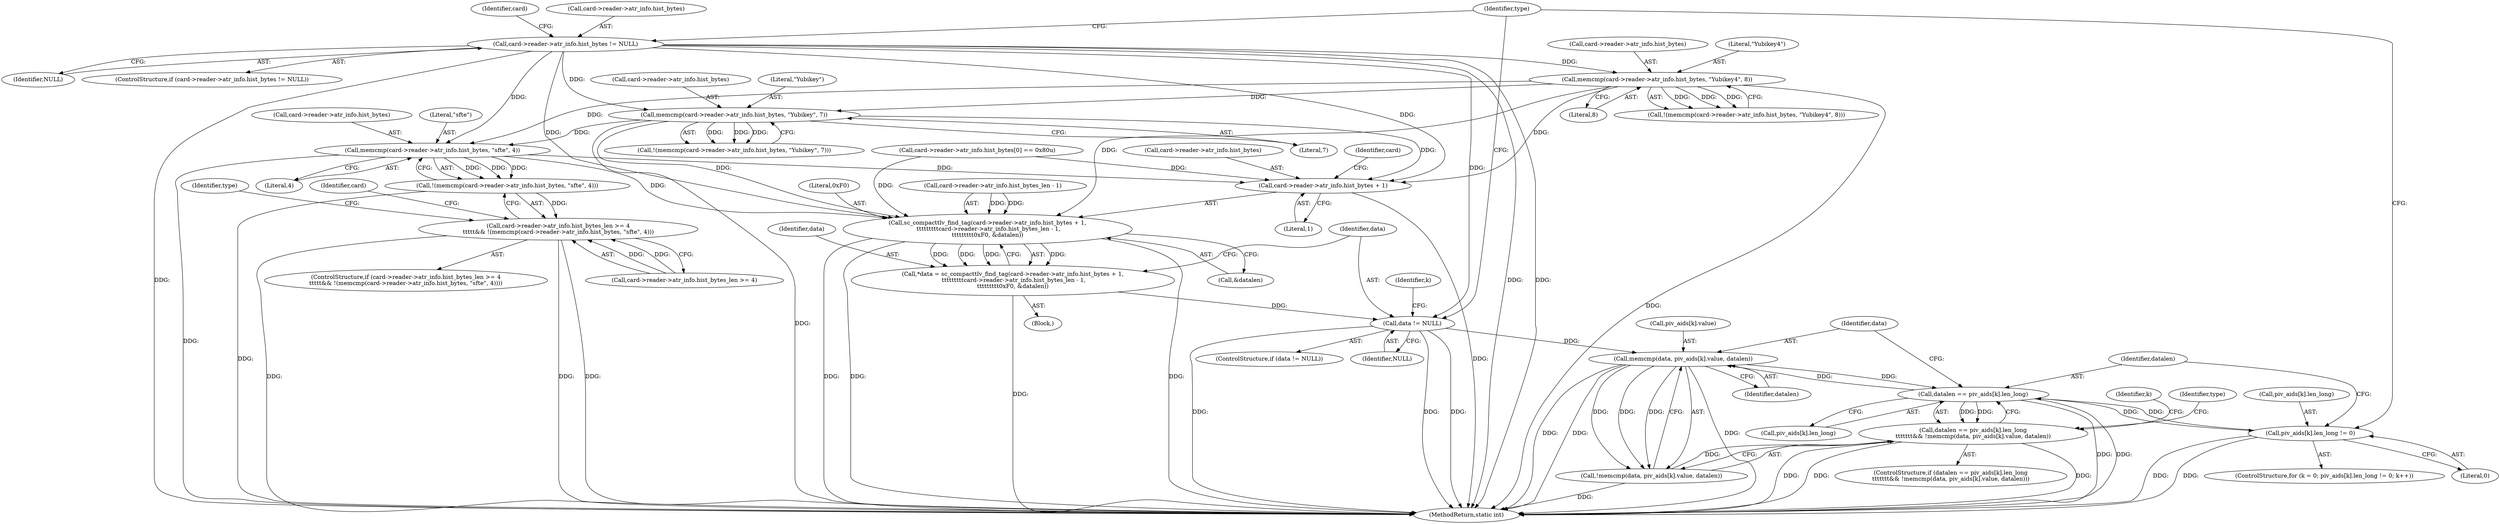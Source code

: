 digraph "0_OpenSC_8fe377e93b4b56060e5bbfb6f3142ceaeca744fa_15@API" {
"1000247" [label="(Call,memcmp(card->reader->atr_info.hist_bytes, \"sfte\", 4))"];
"1000171" [label="(Call,card->reader->atr_info.hist_bytes != NULL)"];
"1000220" [label="(Call,memcmp(card->reader->atr_info.hist_bytes, \"Yubikey\", 7))"];
"1000193" [label="(Call,memcmp(card->reader->atr_info.hist_bytes, \"Yubikey4\", 8))"];
"1000246" [label="(Call,!(memcmp(card->reader->atr_info.hist_bytes, \"sfte\", 4)))"];
"1000236" [label="(Call,card->reader->atr_info.hist_bytes_len >= 4\n\t\t\t\t\t&& !(memcmp(card->reader->atr_info.hist_bytes, \"sfte\", 4)))"];
"1000289" [label="(Call,sc_compacttlv_find_tag(card->reader->atr_info.hist_bytes + 1,\n \t\t\t\t\t\t\t\t\tcard->reader->atr_info.hist_bytes_len - 1,\n\t\t\t\t\t\t\t\t\t0xF0, &datalen))"];
"1000287" [label="(Call,*data = sc_compacttlv_find_tag(card->reader->atr_info.hist_bytes + 1,\n \t\t\t\t\t\t\t\t\tcard->reader->atr_info.hist_bytes_len - 1,\n\t\t\t\t\t\t\t\t\t0xF0, &datalen))"];
"1000312" [label="(Call,data != NULL)"];
"1000341" [label="(Call,memcmp(data, piv_aids[k].value, datalen))"];
"1000333" [label="(Call,datalen == piv_aids[k].len_long)"];
"1000321" [label="(Call,piv_aids[k].len_long != 0)"];
"1000332" [label="(Call,datalen == piv_aids[k].len_long\n\t\t\t\t\t\t\t&& !memcmp(data, piv_aids[k].value, datalen))"];
"1000340" [label="(Call,!memcmp(data, piv_aids[k].value, datalen))"];
"1000290" [label="(Call,card->reader->atr_info.hist_bytes + 1)"];
"1000187" [label="(Identifier,card)"];
"1000219" [label="(Call,!(memcmp(card->reader->atr_info.hist_bytes, \"Yubikey\", 7)))"];
"1000322" [label="(Call,piv_aids[k].len_long)"];
"1000235" [label="(ControlStructure,if (card->reader->atr_info.hist_bytes_len >= 4\n\t\t\t\t\t&& !(memcmp(card->reader->atr_info.hist_bytes, \"sfte\", 4))))"];
"1000299" [label="(Call,card->reader->atr_info.hist_bytes_len - 1)"];
"1000335" [label="(Call,piv_aids[k].len_long)"];
"1000321" [label="(Call,piv_aids[k].len_long != 0)"];
"1000221" [label="(Call,card->reader->atr_info.hist_bytes)"];
"1000248" [label="(Call,card->reader->atr_info.hist_bytes)"];
"1000309" [label="(Call,&datalen)"];
"1000259" [label="(Identifier,type)"];
"1000287" [label="(Call,*data = sc_compacttlv_find_tag(card->reader->atr_info.hist_bytes + 1,\n \t\t\t\t\t\t\t\t\tcard->reader->atr_info.hist_bytes_len - 1,\n\t\t\t\t\t\t\t\t\t0xF0, &datalen))"];
"1000291" [label="(Call,card->reader->atr_info.hist_bytes)"];
"1000329" [label="(Identifier,k)"];
"1000220" [label="(Call,memcmp(card->reader->atr_info.hist_bytes, \"Yubikey\", 7))"];
"1000319" [label="(Identifier,k)"];
"1000343" [label="(Call,piv_aids[k].value)"];
"1000237" [label="(Call,card->reader->atr_info.hist_bytes_len >= 4)"];
"1000246" [label="(Call,!(memcmp(card->reader->atr_info.hist_bytes, \"sfte\", 4)))"];
"1000202" [label="(Literal,8)"];
"1000228" [label="(Literal,\"Yubikey\")"];
"1000171" [label="(Call,card->reader->atr_info.hist_bytes != NULL)"];
"1000289" [label="(Call,sc_compacttlv_find_tag(card->reader->atr_info.hist_bytes + 1,\n \t\t\t\t\t\t\t\t\tcard->reader->atr_info.hist_bytes_len - 1,\n\t\t\t\t\t\t\t\t\t0xF0, &datalen))"];
"1000179" [label="(Identifier,NULL)"];
"1000172" [label="(Call,card->reader->atr_info.hist_bytes)"];
"1000229" [label="(Literal,7)"];
"1000356" [label="(Identifier,type)"];
"1000290" [label="(Call,card->reader->atr_info.hist_bytes + 1)"];
"1000192" [label="(Call,!(memcmp(card->reader->atr_info.hist_bytes, \"Yubikey4\", 8)))"];
"1000342" [label="(Identifier,data)"];
"1000201" [label="(Literal,\"Yubikey4\")"];
"1000348" [label="(Identifier,datalen)"];
"1000332" [label="(Call,datalen == piv_aids[k].len_long\n\t\t\t\t\t\t\t&& !memcmp(data, piv_aids[k].value, datalen))"];
"1000288" [label="(Identifier,data)"];
"1000194" [label="(Call,card->reader->atr_info.hist_bytes)"];
"1000331" [label="(ControlStructure,if (datalen == piv_aids[k].len_long\n\t\t\t\t\t\t\t&& !memcmp(data, piv_aids[k].value, datalen)))"];
"1000170" [label="(ControlStructure,if (card->reader->atr_info.hist_bytes != NULL))"];
"1000313" [label="(Identifier,data)"];
"1000303" [label="(Identifier,card)"];
"1000311" [label="(ControlStructure,if (data != NULL))"];
"1000341" [label="(Call,memcmp(data, piv_aids[k].value, datalen))"];
"1000351" [label="(Identifier,type)"];
"1000256" [label="(Literal,4)"];
"1000334" [label="(Identifier,datalen)"];
"1000273" [label="(Call,card->reader->atr_info.hist_bytes[0] == 0x80u)"];
"1000255" [label="(Literal,\"sfte\")"];
"1000236" [label="(Call,card->reader->atr_info.hist_bytes_len >= 4\n\t\t\t\t\t&& !(memcmp(card->reader->atr_info.hist_bytes, \"sfte\", 4)))"];
"1000314" [label="(Identifier,NULL)"];
"1000333" [label="(Call,datalen == piv_aids[k].len_long)"];
"1000526" [label="(MethodReturn,static int)"];
"1000340" [label="(Call,!memcmp(data, piv_aids[k].value, datalen))"];
"1000317" [label="(ControlStructure,for (k = 0; piv_aids[k].len_long != 0; k++))"];
"1000327" [label="(Literal,0)"];
"1000298" [label="(Literal,1)"];
"1000247" [label="(Call,memcmp(card->reader->atr_info.hist_bytes, \"sfte\", 4))"];
"1000308" [label="(Literal,0xF0)"];
"1000312" [label="(Call,data != NULL)"];
"1000284" [label="(Block,)"];
"1000268" [label="(Identifier,card)"];
"1000193" [label="(Call,memcmp(card->reader->atr_info.hist_bytes, \"Yubikey4\", 8))"];
"1000247" -> "1000246"  [label="AST: "];
"1000247" -> "1000256"  [label="CFG: "];
"1000248" -> "1000247"  [label="AST: "];
"1000255" -> "1000247"  [label="AST: "];
"1000256" -> "1000247"  [label="AST: "];
"1000246" -> "1000247"  [label="CFG: "];
"1000247" -> "1000526"  [label="DDG: "];
"1000247" -> "1000246"  [label="DDG: "];
"1000247" -> "1000246"  [label="DDG: "];
"1000247" -> "1000246"  [label="DDG: "];
"1000171" -> "1000247"  [label="DDG: "];
"1000220" -> "1000247"  [label="DDG: "];
"1000193" -> "1000247"  [label="DDG: "];
"1000247" -> "1000289"  [label="DDG: "];
"1000247" -> "1000290"  [label="DDG: "];
"1000171" -> "1000170"  [label="AST: "];
"1000171" -> "1000179"  [label="CFG: "];
"1000172" -> "1000171"  [label="AST: "];
"1000179" -> "1000171"  [label="AST: "];
"1000187" -> "1000171"  [label="CFG: "];
"1000356" -> "1000171"  [label="CFG: "];
"1000171" -> "1000526"  [label="DDG: "];
"1000171" -> "1000526"  [label="DDG: "];
"1000171" -> "1000526"  [label="DDG: "];
"1000171" -> "1000193"  [label="DDG: "];
"1000171" -> "1000220"  [label="DDG: "];
"1000171" -> "1000289"  [label="DDG: "];
"1000171" -> "1000290"  [label="DDG: "];
"1000171" -> "1000312"  [label="DDG: "];
"1000220" -> "1000219"  [label="AST: "];
"1000220" -> "1000229"  [label="CFG: "];
"1000221" -> "1000220"  [label="AST: "];
"1000228" -> "1000220"  [label="AST: "];
"1000229" -> "1000220"  [label="AST: "];
"1000219" -> "1000220"  [label="CFG: "];
"1000220" -> "1000526"  [label="DDG: "];
"1000220" -> "1000219"  [label="DDG: "];
"1000220" -> "1000219"  [label="DDG: "];
"1000220" -> "1000219"  [label="DDG: "];
"1000193" -> "1000220"  [label="DDG: "];
"1000220" -> "1000289"  [label="DDG: "];
"1000220" -> "1000290"  [label="DDG: "];
"1000193" -> "1000192"  [label="AST: "];
"1000193" -> "1000202"  [label="CFG: "];
"1000194" -> "1000193"  [label="AST: "];
"1000201" -> "1000193"  [label="AST: "];
"1000202" -> "1000193"  [label="AST: "];
"1000192" -> "1000193"  [label="CFG: "];
"1000193" -> "1000526"  [label="DDG: "];
"1000193" -> "1000192"  [label="DDG: "];
"1000193" -> "1000192"  [label="DDG: "];
"1000193" -> "1000192"  [label="DDG: "];
"1000193" -> "1000289"  [label="DDG: "];
"1000193" -> "1000290"  [label="DDG: "];
"1000246" -> "1000236"  [label="AST: "];
"1000236" -> "1000246"  [label="CFG: "];
"1000246" -> "1000526"  [label="DDG: "];
"1000246" -> "1000236"  [label="DDG: "];
"1000236" -> "1000235"  [label="AST: "];
"1000236" -> "1000237"  [label="CFG: "];
"1000237" -> "1000236"  [label="AST: "];
"1000259" -> "1000236"  [label="CFG: "];
"1000268" -> "1000236"  [label="CFG: "];
"1000236" -> "1000526"  [label="DDG: "];
"1000236" -> "1000526"  [label="DDG: "];
"1000236" -> "1000526"  [label="DDG: "];
"1000237" -> "1000236"  [label="DDG: "];
"1000237" -> "1000236"  [label="DDG: "];
"1000289" -> "1000287"  [label="AST: "];
"1000289" -> "1000309"  [label="CFG: "];
"1000290" -> "1000289"  [label="AST: "];
"1000299" -> "1000289"  [label="AST: "];
"1000308" -> "1000289"  [label="AST: "];
"1000309" -> "1000289"  [label="AST: "];
"1000287" -> "1000289"  [label="CFG: "];
"1000289" -> "1000526"  [label="DDG: "];
"1000289" -> "1000526"  [label="DDG: "];
"1000289" -> "1000526"  [label="DDG: "];
"1000289" -> "1000287"  [label="DDG: "];
"1000289" -> "1000287"  [label="DDG: "];
"1000289" -> "1000287"  [label="DDG: "];
"1000289" -> "1000287"  [label="DDG: "];
"1000273" -> "1000289"  [label="DDG: "];
"1000299" -> "1000289"  [label="DDG: "];
"1000299" -> "1000289"  [label="DDG: "];
"1000287" -> "1000284"  [label="AST: "];
"1000288" -> "1000287"  [label="AST: "];
"1000313" -> "1000287"  [label="CFG: "];
"1000287" -> "1000526"  [label="DDG: "];
"1000287" -> "1000312"  [label="DDG: "];
"1000312" -> "1000311"  [label="AST: "];
"1000312" -> "1000314"  [label="CFG: "];
"1000313" -> "1000312"  [label="AST: "];
"1000314" -> "1000312"  [label="AST: "];
"1000319" -> "1000312"  [label="CFG: "];
"1000356" -> "1000312"  [label="CFG: "];
"1000312" -> "1000526"  [label="DDG: "];
"1000312" -> "1000526"  [label="DDG: "];
"1000312" -> "1000526"  [label="DDG: "];
"1000312" -> "1000341"  [label="DDG: "];
"1000341" -> "1000340"  [label="AST: "];
"1000341" -> "1000348"  [label="CFG: "];
"1000342" -> "1000341"  [label="AST: "];
"1000343" -> "1000341"  [label="AST: "];
"1000348" -> "1000341"  [label="AST: "];
"1000340" -> "1000341"  [label="CFG: "];
"1000341" -> "1000526"  [label="DDG: "];
"1000341" -> "1000526"  [label="DDG: "];
"1000341" -> "1000526"  [label="DDG: "];
"1000341" -> "1000333"  [label="DDG: "];
"1000341" -> "1000340"  [label="DDG: "];
"1000341" -> "1000340"  [label="DDG: "];
"1000341" -> "1000340"  [label="DDG: "];
"1000333" -> "1000341"  [label="DDG: "];
"1000333" -> "1000332"  [label="AST: "];
"1000333" -> "1000335"  [label="CFG: "];
"1000334" -> "1000333"  [label="AST: "];
"1000335" -> "1000333"  [label="AST: "];
"1000342" -> "1000333"  [label="CFG: "];
"1000332" -> "1000333"  [label="CFG: "];
"1000333" -> "1000526"  [label="DDG: "];
"1000333" -> "1000526"  [label="DDG: "];
"1000333" -> "1000321"  [label="DDG: "];
"1000333" -> "1000332"  [label="DDG: "];
"1000333" -> "1000332"  [label="DDG: "];
"1000321" -> "1000333"  [label="DDG: "];
"1000321" -> "1000317"  [label="AST: "];
"1000321" -> "1000327"  [label="CFG: "];
"1000322" -> "1000321"  [label="AST: "];
"1000327" -> "1000321"  [label="AST: "];
"1000334" -> "1000321"  [label="CFG: "];
"1000356" -> "1000321"  [label="CFG: "];
"1000321" -> "1000526"  [label="DDG: "];
"1000321" -> "1000526"  [label="DDG: "];
"1000332" -> "1000331"  [label="AST: "];
"1000332" -> "1000340"  [label="CFG: "];
"1000340" -> "1000332"  [label="AST: "];
"1000351" -> "1000332"  [label="CFG: "];
"1000329" -> "1000332"  [label="CFG: "];
"1000332" -> "1000526"  [label="DDG: "];
"1000332" -> "1000526"  [label="DDG: "];
"1000332" -> "1000526"  [label="DDG: "];
"1000340" -> "1000332"  [label="DDG: "];
"1000340" -> "1000526"  [label="DDG: "];
"1000290" -> "1000298"  [label="CFG: "];
"1000291" -> "1000290"  [label="AST: "];
"1000298" -> "1000290"  [label="AST: "];
"1000303" -> "1000290"  [label="CFG: "];
"1000290" -> "1000526"  [label="DDG: "];
"1000273" -> "1000290"  [label="DDG: "];
}
